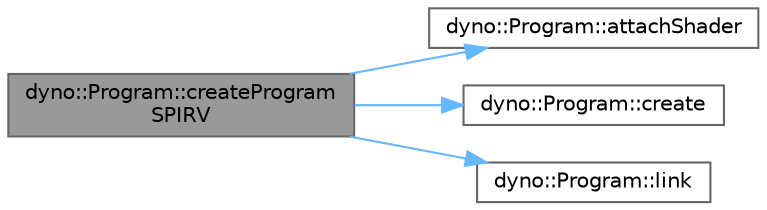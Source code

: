 digraph "dyno::Program::createProgramSPIRV"
{
 // LATEX_PDF_SIZE
  bgcolor="transparent";
  edge [fontname=Helvetica,fontsize=10,labelfontname=Helvetica,labelfontsize=10];
  node [fontname=Helvetica,fontsize=10,shape=box,height=0.2,width=0.4];
  rankdir="LR";
  Node1 [id="Node000001",label="dyno::Program::createProgram\lSPIRV",height=0.2,width=0.4,color="gray40", fillcolor="grey60", style="filled", fontcolor="black",tooltip=" "];
  Node1 -> Node2 [id="edge1_Node000001_Node000002",color="steelblue1",style="solid",tooltip=" "];
  Node2 [id="Node000002",label="dyno::Program::attachShader",height=0.2,width=0.4,color="grey40", fillcolor="white", style="filled",URL="$classdyno_1_1_program.html#afa2c4a16d6acc9ff7e7962a678c7ab4a",tooltip=" "];
  Node1 -> Node3 [id="edge2_Node000001_Node000003",color="steelblue1",style="solid",tooltip=" "];
  Node3 [id="Node000003",label="dyno::Program::create",height=0.2,width=0.4,color="grey40", fillcolor="white", style="filled",URL="$classdyno_1_1_program.html#a38efacc9b670969f37cd56a8623b038f",tooltip=" "];
  Node1 -> Node4 [id="edge3_Node000001_Node000004",color="steelblue1",style="solid",tooltip=" "];
  Node4 [id="Node000004",label="dyno::Program::link",height=0.2,width=0.4,color="grey40", fillcolor="white", style="filled",URL="$classdyno_1_1_program.html#ad075fb3f79a25a3092dfcab0020081fd",tooltip=" "];
}

